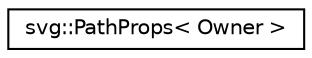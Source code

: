 digraph "Graphical Class Hierarchy"
{
 // LATEX_PDF_SIZE
  edge [fontname="Helvetica",fontsize="10",labelfontname="Helvetica",labelfontsize="10"];
  node [fontname="Helvetica",fontsize="10",shape=record];
  rankdir="LR";
  Node0 [label="svg::PathProps\< Owner \>",height=0.2,width=0.4,color="black", fillcolor="white", style="filled",URL="$classsvg_1_1PathProps.html",tooltip=" "];
}
